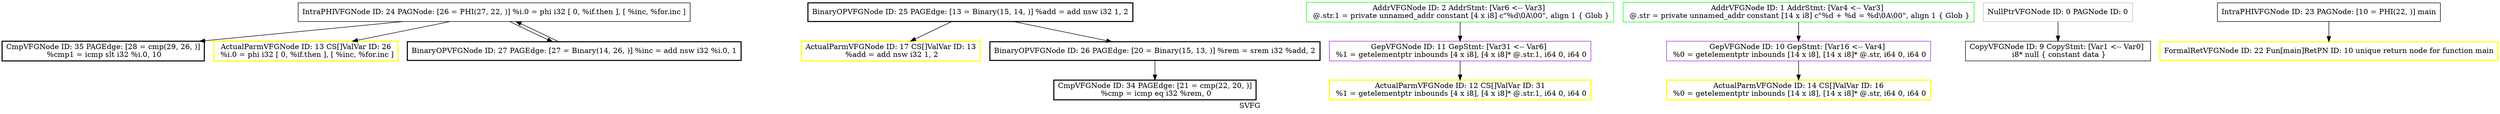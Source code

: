 digraph "SVFG" {
	label="SVFG";

	Node0x5606855c0480 [shape=record,color=black,penwidth=2,label="{CmpVFGNode ID: 35 PAGEdge: [28 = cmp(29, 26, )]\n    %cmp1 = icmp slt i32 %i.0, 10 }"];
	Node0x5606855c01a0 [shape=record,color=black,penwidth=2,label="{CmpVFGNode ID: 34 PAGEdge: [21 = cmp(22, 20, )]\n    %cmp = icmp eq i32 %rem, 0 }"];
	Node0x560685536790 [shape=record,color=yellow,penwidth=2,label="{ActualParmVFGNode ID: 12 CS[]ValVar ID: 31\n   %1 = getelementptr inbounds [4 x i8], [4 x i8]* @.str.1, i64 0, i64 0 }"];
	Node0x5606855bd660 [shape=record,color=purple,label="{GepVFGNode ID: 11 GepStmt: [Var31 \<-- Var6]  \n   %1 = getelementptr inbounds [4 x i8], [4 x i8]* @.str.1, i64 0, i64 0 }"];
	Node0x5606855bd660 -> Node0x560685536790[style=solid];
	Node0x5606855bd420 [shape=record,color=purple,label="{GepVFGNode ID: 10 GepStmt: [Var16 \<-- Var4]  \n   %0 = getelementptr inbounds [14 x i8], [14 x i8]* @.str, i64 0, i64 0 }"];
	Node0x5606855bd420 -> Node0x5606855368d0[style=solid];
	Node0x5606855bd2c0 [shape=record,color=black,label="{CopyVFGNode ID: 9 CopyStmt: [Var1 \<-- Var0]  \n i8* null \{ constant data \}}"];
	Node0x5606855bbe80 [shape=record,color=green,label="{AddrVFGNode ID: 2 AddrStmt: [Var6 \<-- Var3]  \n @.str.1 = private unnamed_addr constant [4 x i8] c\"%d\\0A\\00\", align 1 \{ Glob  \}}"];
	Node0x5606855bbe80 -> Node0x5606855bd660[style=solid];
	Node0x5606855bc250 [shape=record,color=green,label="{AddrVFGNode ID: 1 AddrStmt: [Var4 \<-- Var3]  \n @.str = private unnamed_addr constant [14 x i8] c\"%d + %d = %d\\0A\\00\", align 1 \{ Glob  \}}"];
	Node0x5606855bc250 -> Node0x5606855bd420[style=solid];
	Node0x5606855bba70 [shape=record,color=grey,label="{NullPtrVFGNode ID: 0 PAGNode ID: 0\n}"];
	Node0x5606855bba70 -> Node0x5606855bd2c0[style=solid];
	Node0x560685536830 [shape=record,color=yellow,penwidth=2,label="{ActualParmVFGNode ID: 13 CS[]ValVar ID: 26\n   %i.0 = phi i32 [ 0, %if.then ], [ %inc, %for.inc ] }"];
	Node0x5606855368d0 [shape=record,color=yellow,penwidth=2,label="{ActualParmVFGNode ID: 14 CS[]ValVar ID: 16\n   %0 = getelementptr inbounds [14 x i8], [14 x i8]* @.str, i64 0, i64 0 }"];
	Node0x5606855bdce0 [shape=record,color=yellow,penwidth=2,label="{ActualParmVFGNode ID: 17 CS[]ValVar ID: 13\n   %add = add nsw i32 1, 2 }"];
	Node0x5606855be530 [shape=record,color=yellow,penwidth=2,label="{FormalRetVFGNode ID: 22 Fun[main]RetPN ID: 10 unique return node for function main}"];
	Node0x5606855be710 [shape=record,color=black,label="{IntraPHIVFGNode ID: 23 PAGNode: [10 = PHI(22, )]    main }"];
	Node0x5606855be710 -> Node0x5606855be530[style=solid];
	Node0x5606855beb10 [shape=record,color=black,label="{IntraPHIVFGNode ID: 24 PAGNode: [26 = PHI(27, 22, )]      %i.0 = phi i32 [ 0, %if.then ], [ %inc, %for.inc ] }"];
	Node0x5606855beb10 -> Node0x560685536830[style=solid];
	Node0x5606855beb10 -> Node0x5606855bf3d0[style=solid];
	Node0x5606855beb10 -> Node0x5606855c0480[style=solid];
	Node0x5606855bee80 [shape=record,color=black,penwidth=2,label="{BinaryOPVFGNode ID: 25 PAGEdge: [13 = Binary(15, 14, )]      %add = add nsw i32 1, 2 }"];
	Node0x5606855bee80 -> Node0x5606855bdce0[style=solid];
	Node0x5606855bee80 -> Node0x5606855bf160[style=solid];
	Node0x5606855bf160 [shape=record,color=black,penwidth=2,label="{BinaryOPVFGNode ID: 26 PAGEdge: [20 = Binary(15, 13, )]      %rem = srem i32 %add, 2 }"];
	Node0x5606855bf160 -> Node0x5606855c01a0[style=solid];
	Node0x5606855bf3d0 [shape=record,color=black,penwidth=2,label="{BinaryOPVFGNode ID: 27 PAGEdge: [27 = Binary(14, 26, )]      %inc = add nsw i32 %i.0, 1 }"];
	Node0x5606855bf3d0 -> Node0x5606855beb10[style=solid];
}
